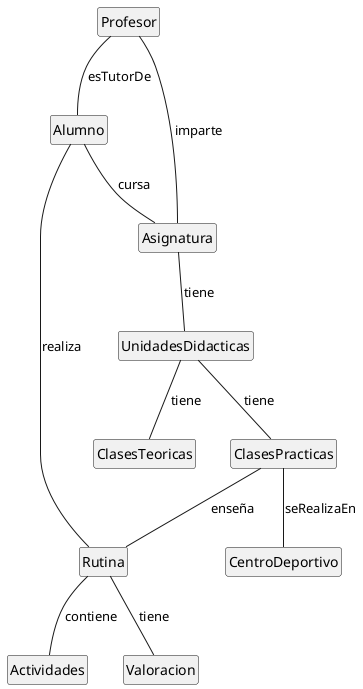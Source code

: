 @startuml evas

hide circle
hide empty members

class Profesor{}
class Alumno{}
class Asignatura{}
class UnidadesDidacticas{}
class ClasesPracticas{}
class ClasesTeoricas{}
class CentroDeportivo{}
class Rutina{}
class Actividades{}
class Valoracion{}

Profesor -- Alumno : esTutorDe
Profesor -- Asignatura : imparte
Asignatura -- UnidadesDidacticas : tiene
UnidadesDidacticas -- ClasesPracticas : tiene
UnidadesDidacticas -- ClasesTeoricas : tiene
Alumno -- Asignatura : cursa
ClasesPracticas -- CentroDeportivo : seRealizaEn
ClasesPracticas -- Rutina : enseña
Rutina -- Actividades : contiene
Rutina -- Valoracion: tiene
Alumno -- Rutina: realiza
@enduml
